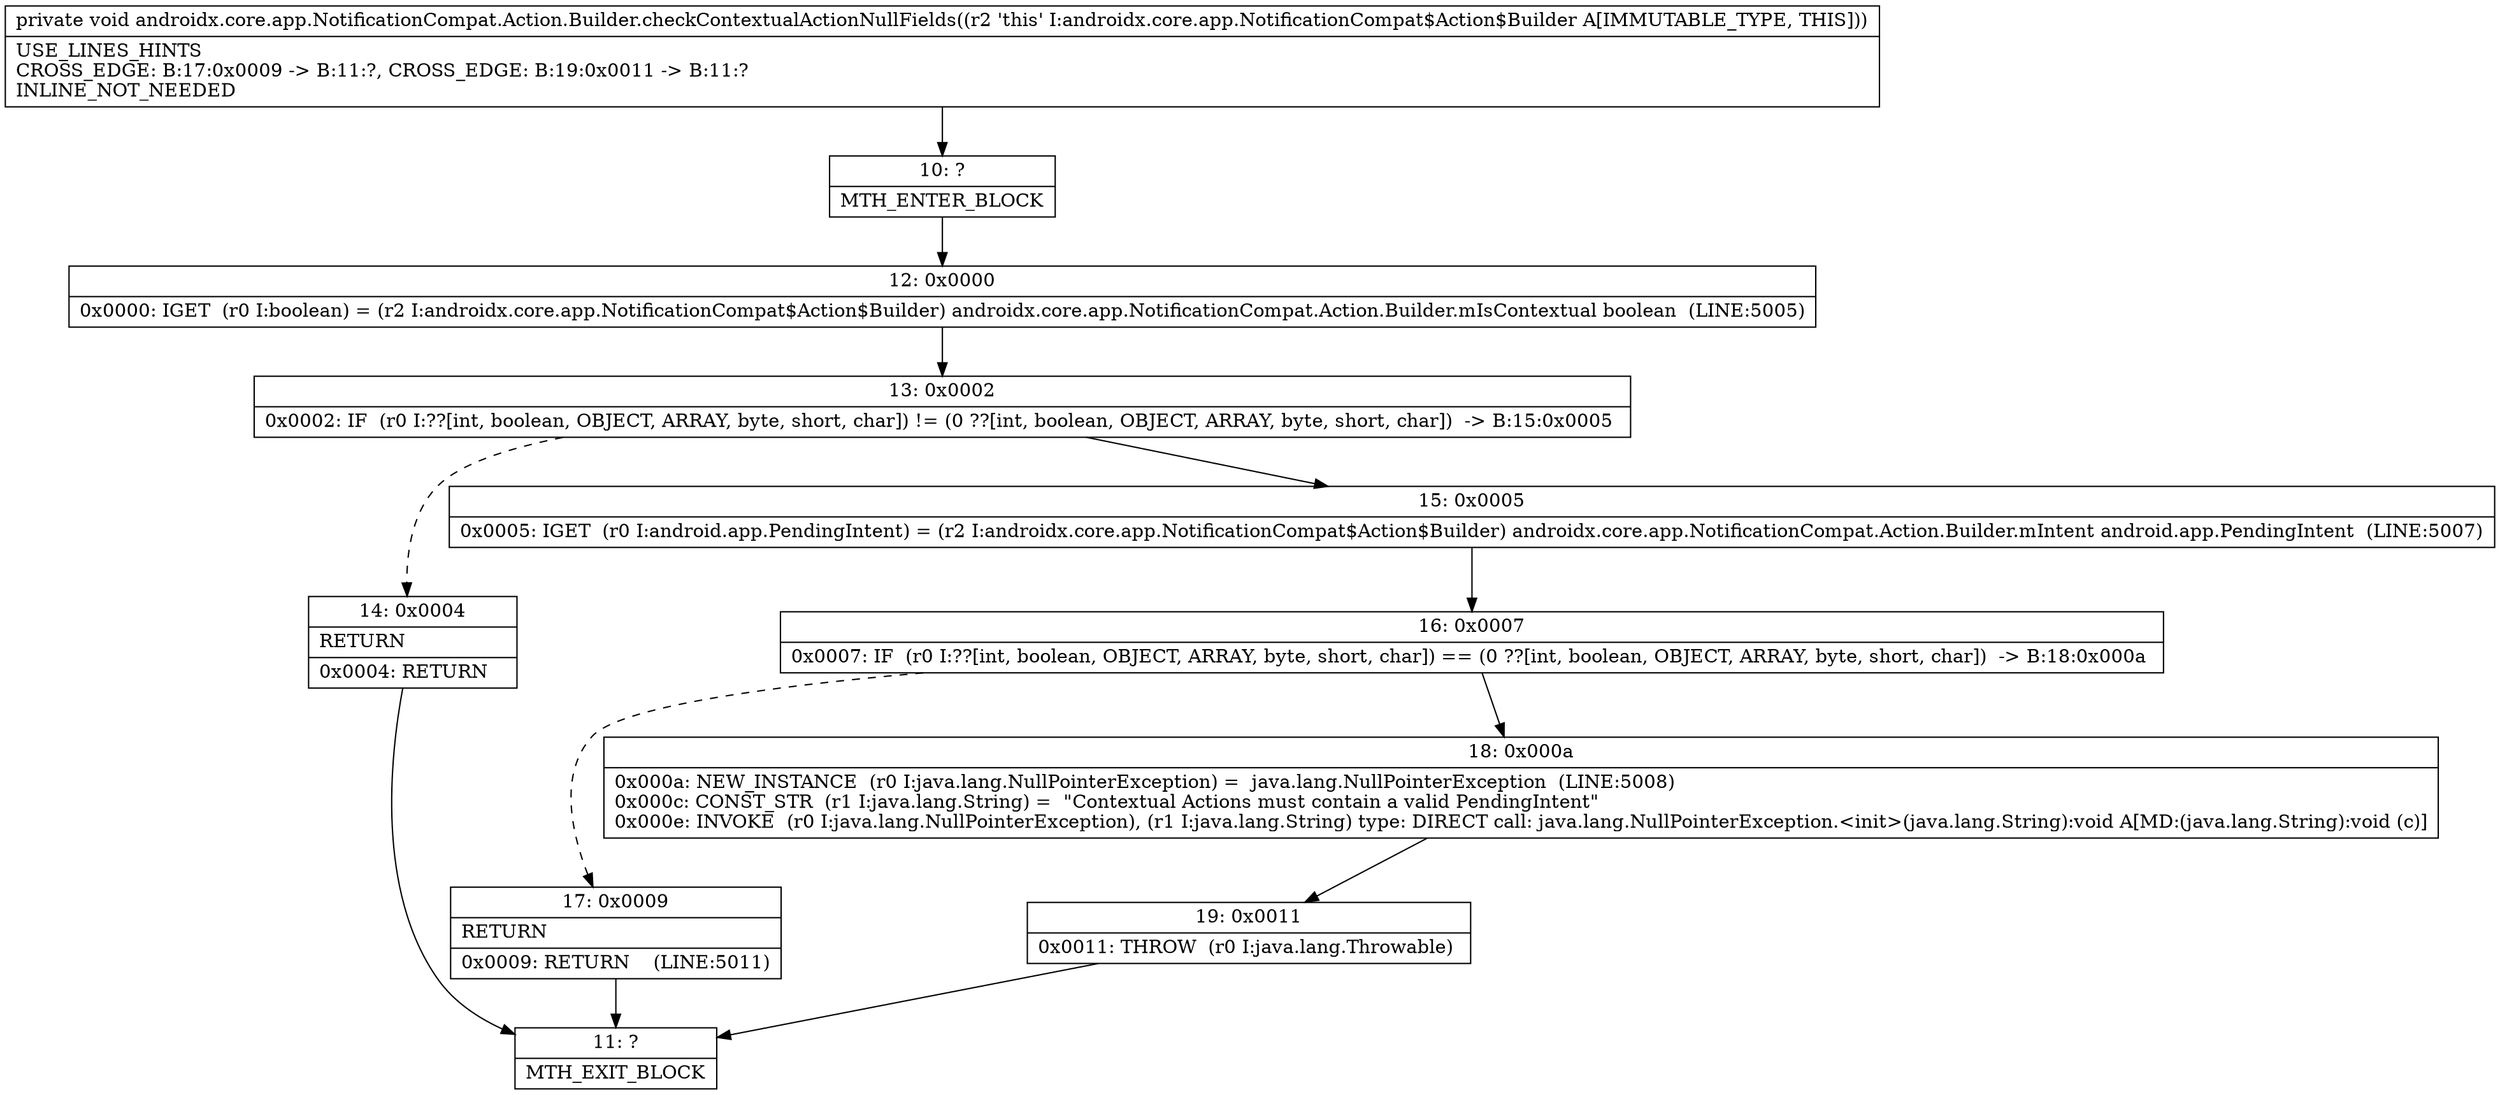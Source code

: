 digraph "CFG forandroidx.core.app.NotificationCompat.Action.Builder.checkContextualActionNullFields()V" {
Node_10 [shape=record,label="{10\:\ ?|MTH_ENTER_BLOCK\l}"];
Node_12 [shape=record,label="{12\:\ 0x0000|0x0000: IGET  (r0 I:boolean) = (r2 I:androidx.core.app.NotificationCompat$Action$Builder) androidx.core.app.NotificationCompat.Action.Builder.mIsContextual boolean  (LINE:5005)\l}"];
Node_13 [shape=record,label="{13\:\ 0x0002|0x0002: IF  (r0 I:??[int, boolean, OBJECT, ARRAY, byte, short, char]) != (0 ??[int, boolean, OBJECT, ARRAY, byte, short, char])  \-\> B:15:0x0005 \l}"];
Node_14 [shape=record,label="{14\:\ 0x0004|RETURN\l|0x0004: RETURN   \l}"];
Node_11 [shape=record,label="{11\:\ ?|MTH_EXIT_BLOCK\l}"];
Node_15 [shape=record,label="{15\:\ 0x0005|0x0005: IGET  (r0 I:android.app.PendingIntent) = (r2 I:androidx.core.app.NotificationCompat$Action$Builder) androidx.core.app.NotificationCompat.Action.Builder.mIntent android.app.PendingIntent  (LINE:5007)\l}"];
Node_16 [shape=record,label="{16\:\ 0x0007|0x0007: IF  (r0 I:??[int, boolean, OBJECT, ARRAY, byte, short, char]) == (0 ??[int, boolean, OBJECT, ARRAY, byte, short, char])  \-\> B:18:0x000a \l}"];
Node_17 [shape=record,label="{17\:\ 0x0009|RETURN\l|0x0009: RETURN    (LINE:5011)\l}"];
Node_18 [shape=record,label="{18\:\ 0x000a|0x000a: NEW_INSTANCE  (r0 I:java.lang.NullPointerException) =  java.lang.NullPointerException  (LINE:5008)\l0x000c: CONST_STR  (r1 I:java.lang.String) =  \"Contextual Actions must contain a valid PendingIntent\" \l0x000e: INVOKE  (r0 I:java.lang.NullPointerException), (r1 I:java.lang.String) type: DIRECT call: java.lang.NullPointerException.\<init\>(java.lang.String):void A[MD:(java.lang.String):void (c)]\l}"];
Node_19 [shape=record,label="{19\:\ 0x0011|0x0011: THROW  (r0 I:java.lang.Throwable) \l}"];
MethodNode[shape=record,label="{private void androidx.core.app.NotificationCompat.Action.Builder.checkContextualActionNullFields((r2 'this' I:androidx.core.app.NotificationCompat$Action$Builder A[IMMUTABLE_TYPE, THIS]))  | USE_LINES_HINTS\lCROSS_EDGE: B:17:0x0009 \-\> B:11:?, CROSS_EDGE: B:19:0x0011 \-\> B:11:?\lINLINE_NOT_NEEDED\l}"];
MethodNode -> Node_10;Node_10 -> Node_12;
Node_12 -> Node_13;
Node_13 -> Node_14[style=dashed];
Node_13 -> Node_15;
Node_14 -> Node_11;
Node_15 -> Node_16;
Node_16 -> Node_17[style=dashed];
Node_16 -> Node_18;
Node_17 -> Node_11;
Node_18 -> Node_19;
Node_19 -> Node_11;
}

